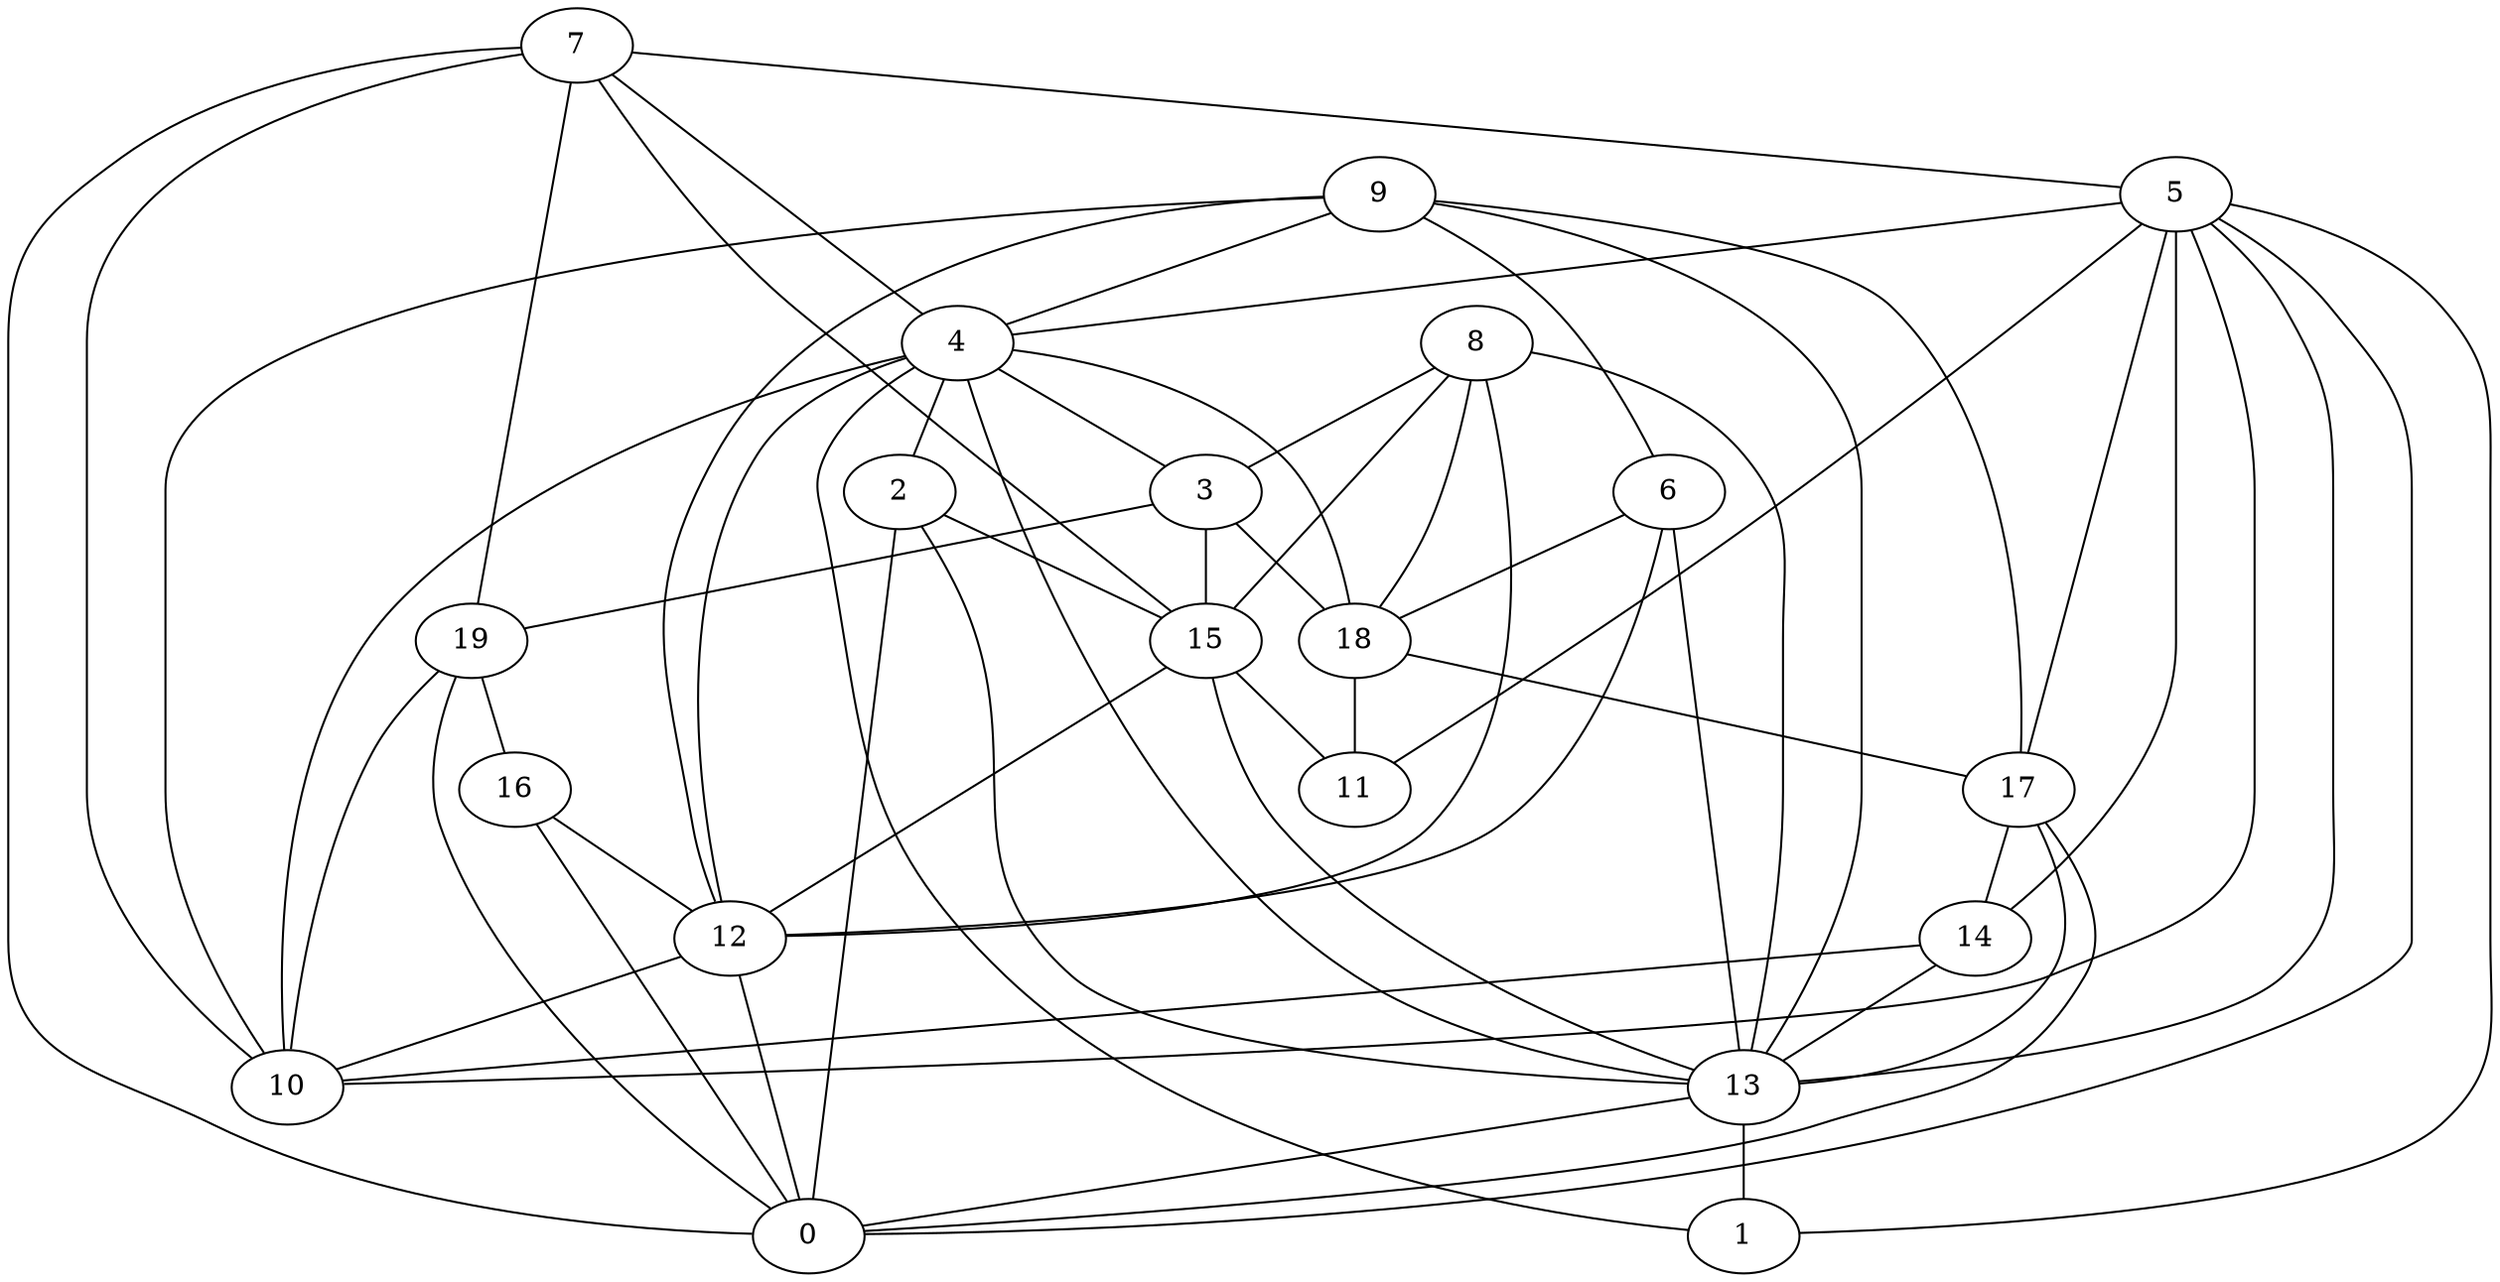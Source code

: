 digraph GG_graph {

subgraph G_graph {
edge [color = black]
"16" -> "12" [dir = none]
"18" -> "11" [dir = none]
"5" -> "13" [dir = none]
"5" -> "10" [dir = none]
"5" -> "11" [dir = none]
"9" -> "6" [dir = none]
"15" -> "11" [dir = none]
"13" -> "0" [dir = none]
"14" -> "10" [dir = none]
"8" -> "3" [dir = none]
"8" -> "13" [dir = none]
"2" -> "13" [dir = none]
"19" -> "0" [dir = none]
"6" -> "13" [dir = none]
"7" -> "10" [dir = none]
"17" -> "13" [dir = none]
"12" -> "0" [dir = none]
"4" -> "1" [dir = none]
"4" -> "2" [dir = none]
"9" -> "4" [dir = none]
"7" -> "4" [dir = none]
"14" -> "13" [dir = none]
"5" -> "1" [dir = none]
"8" -> "15" [dir = none]
"7" -> "19" [dir = none]
"9" -> "10" [dir = none]
"15" -> "12" [dir = none]
"5" -> "0" [dir = none]
"2" -> "0" [dir = none]
"6" -> "12" [dir = none]
"2" -> "15" [dir = none]
"9" -> "12" [dir = none]
"17" -> "14" [dir = none]
"12" -> "10" [dir = none]
"19" -> "16" [dir = none]
"4" -> "18" [dir = none]
"18" -> "17" [dir = none]
"5" -> "4" [dir = none]
"3" -> "18" [dir = none]
"8" -> "12" [dir = none]
"16" -> "0" [dir = none]
"3" -> "19" [dir = none]
"9" -> "17" [dir = none]
"4" -> "12" [dir = none]
"17" -> "0" [dir = none]
"7" -> "0" [dir = none]
"15" -> "13" [dir = none]
"4" -> "10" [dir = none]
"4" -> "13" [dir = none]
"4" -> "3" [dir = none]
"8" -> "18" [dir = none]
"6" -> "18" [dir = none]
"7" -> "15" [dir = none]
"19" -> "10" [dir = none]
"5" -> "14" [dir = none]
"7" -> "5" [dir = none]
"9" -> "13" [dir = none]
"5" -> "17" [dir = none]
"3" -> "15" [dir = none]
"13" -> "1" [dir = none]
}

}
